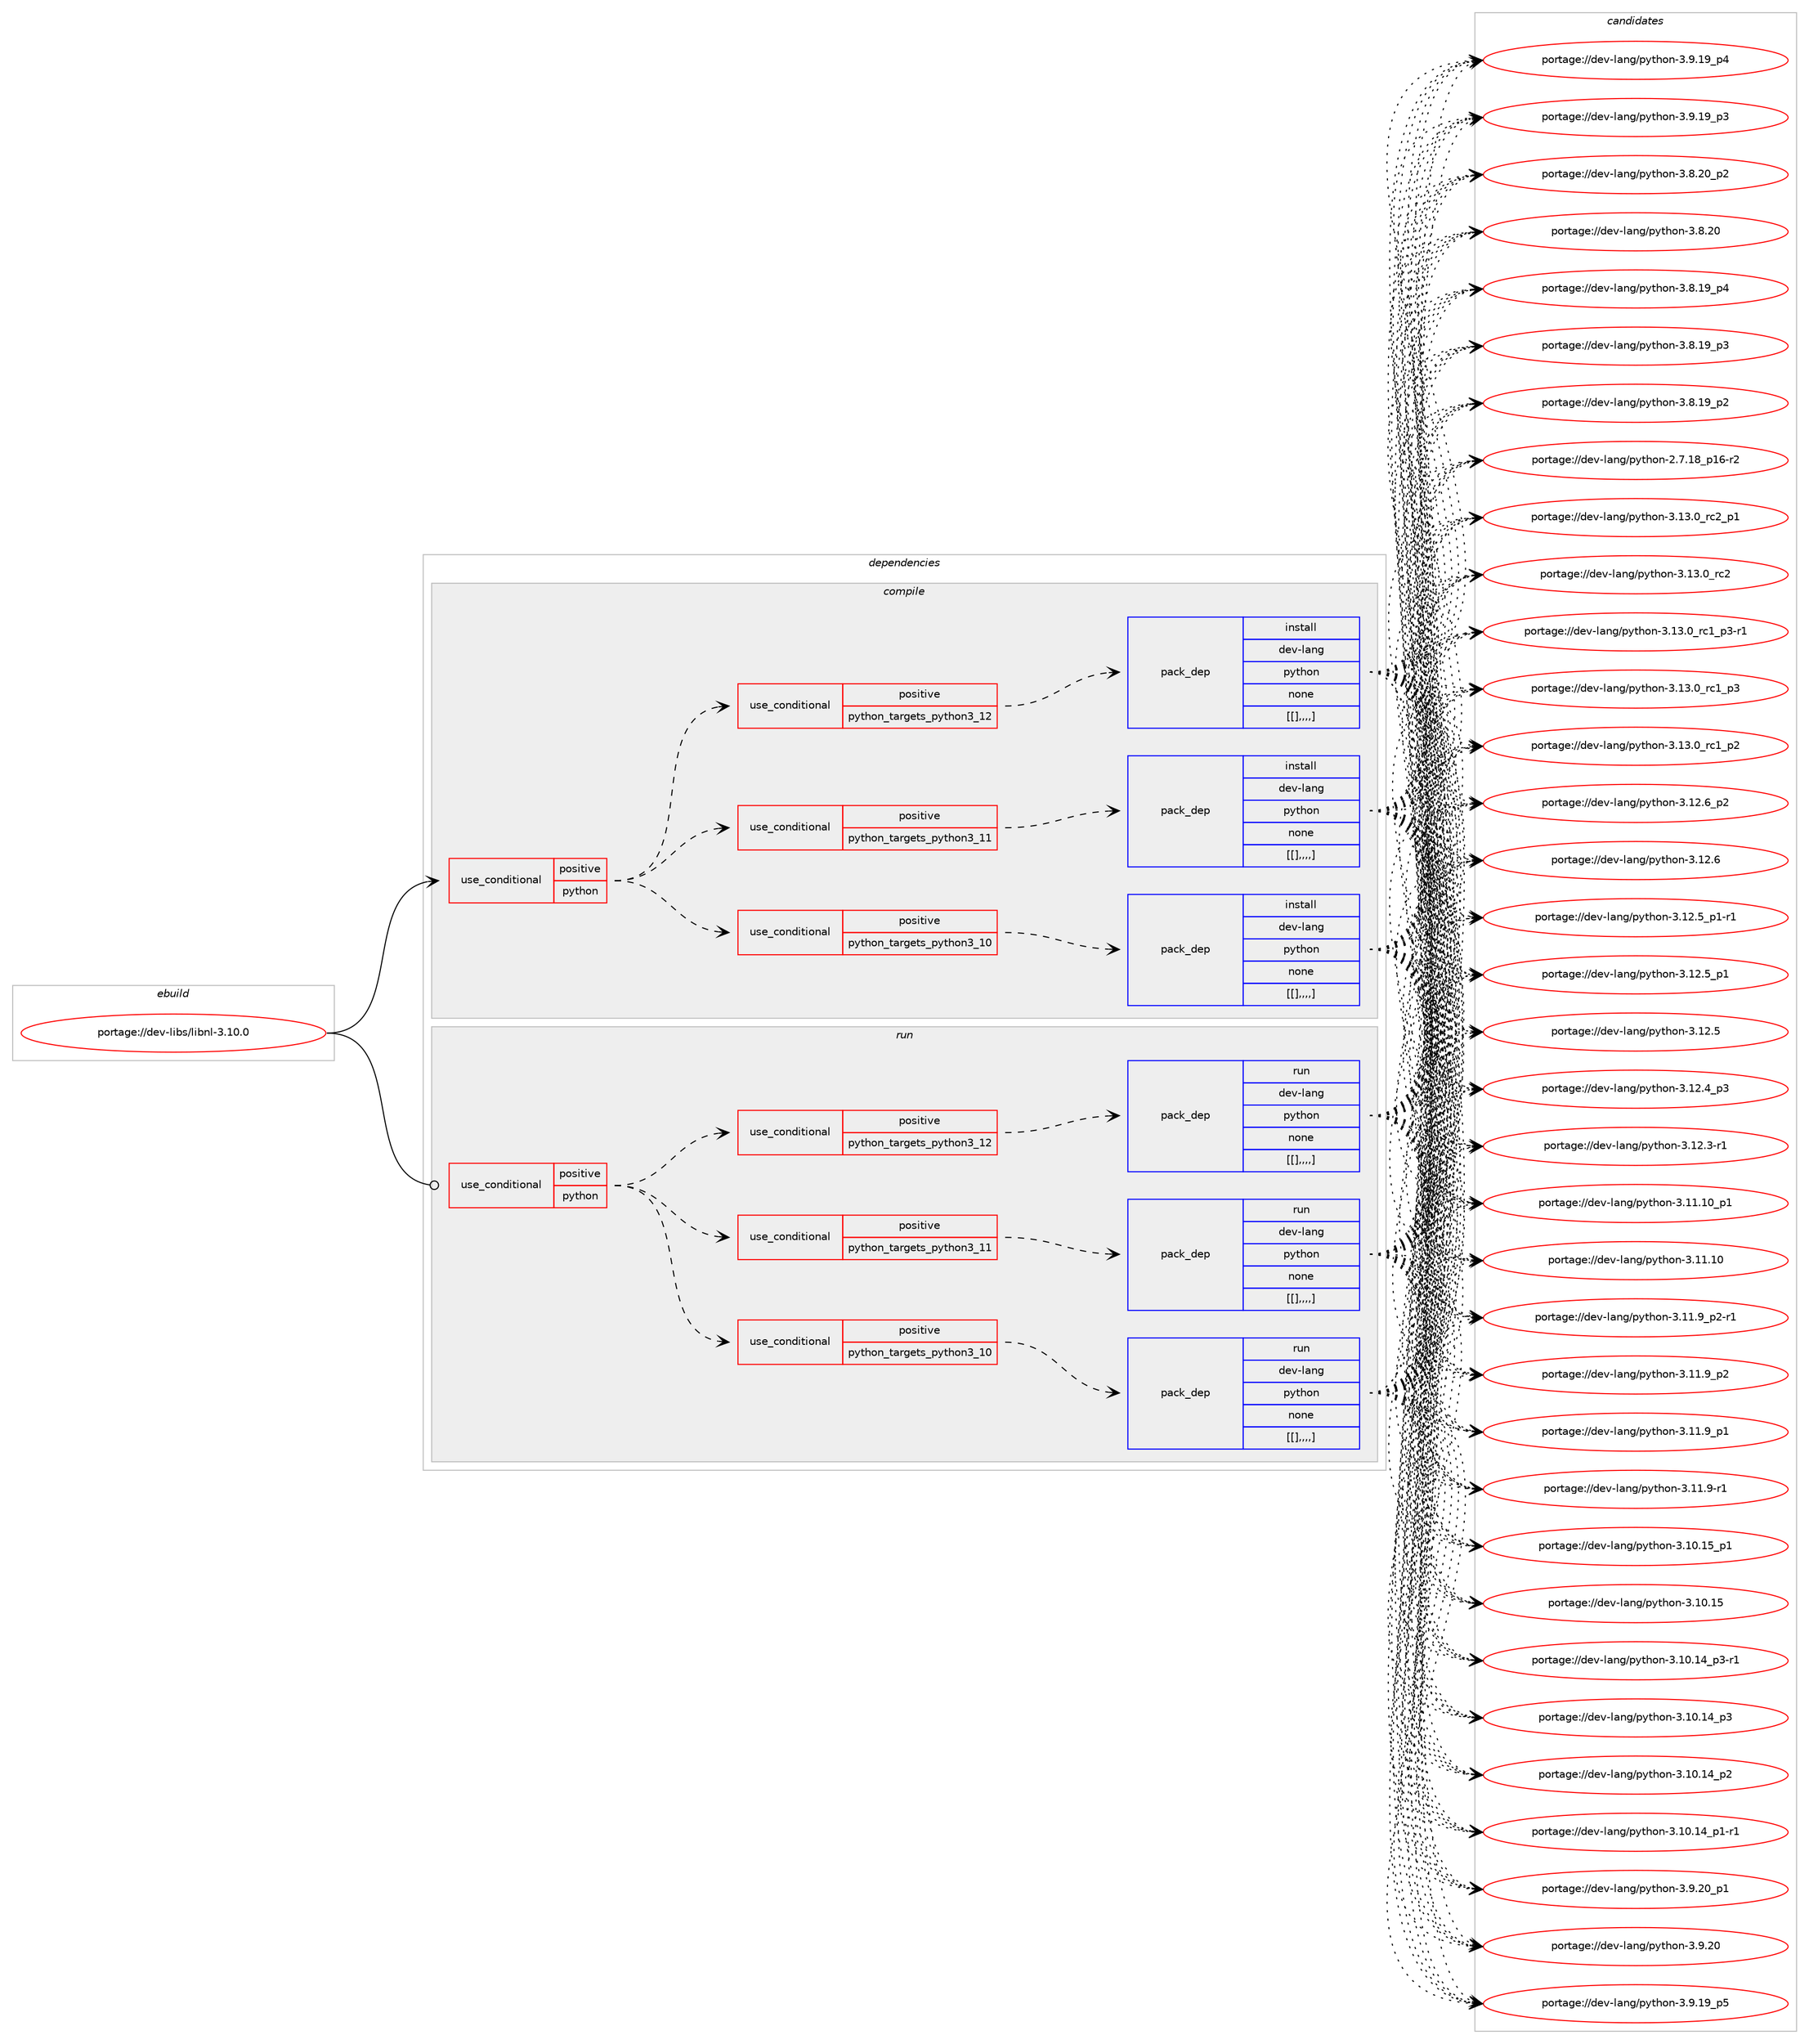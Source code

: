 digraph prolog {

# *************
# Graph options
# *************

newrank=true;
concentrate=true;
compound=true;
graph [rankdir=LR,fontname=Helvetica,fontsize=10,ranksep=1.5];#, ranksep=2.5, nodesep=0.2];
edge  [arrowhead=vee];
node  [fontname=Helvetica,fontsize=10];

# **********
# The ebuild
# **********

subgraph cluster_leftcol {
color=gray;
label=<<i>ebuild</i>>;
id [label="portage://dev-libs/libnl-3.10.0", color=red, width=4, href="../dev-libs/libnl-3.10.0.svg"];
}

# ****************
# The dependencies
# ****************

subgraph cluster_midcol {
color=gray;
label=<<i>dependencies</i>>;
subgraph cluster_compile {
fillcolor="#eeeeee";
style=filled;
label=<<i>compile</i>>;
subgraph cond27815 {
dependency111854 [label=<<TABLE BORDER="0" CELLBORDER="1" CELLSPACING="0" CELLPADDING="4"><TR><TD ROWSPAN="3" CELLPADDING="10">use_conditional</TD></TR><TR><TD>positive</TD></TR><TR><TD>python</TD></TR></TABLE>>, shape=none, color=red];
subgraph cond27816 {
dependency111855 [label=<<TABLE BORDER="0" CELLBORDER="1" CELLSPACING="0" CELLPADDING="4"><TR><TD ROWSPAN="3" CELLPADDING="10">use_conditional</TD></TR><TR><TD>positive</TD></TR><TR><TD>python_targets_python3_10</TD></TR></TABLE>>, shape=none, color=red];
subgraph pack82879 {
dependency111856 [label=<<TABLE BORDER="0" CELLBORDER="1" CELLSPACING="0" CELLPADDING="4" WIDTH="220"><TR><TD ROWSPAN="6" CELLPADDING="30">pack_dep</TD></TR><TR><TD WIDTH="110">install</TD></TR><TR><TD>dev-lang</TD></TR><TR><TD>python</TD></TR><TR><TD>none</TD></TR><TR><TD>[[],,,,]</TD></TR></TABLE>>, shape=none, color=blue];
}
dependency111855:e -> dependency111856:w [weight=20,style="dashed",arrowhead="vee"];
}
dependency111854:e -> dependency111855:w [weight=20,style="dashed",arrowhead="vee"];
subgraph cond27817 {
dependency111857 [label=<<TABLE BORDER="0" CELLBORDER="1" CELLSPACING="0" CELLPADDING="4"><TR><TD ROWSPAN="3" CELLPADDING="10">use_conditional</TD></TR><TR><TD>positive</TD></TR><TR><TD>python_targets_python3_11</TD></TR></TABLE>>, shape=none, color=red];
subgraph pack82880 {
dependency111858 [label=<<TABLE BORDER="0" CELLBORDER="1" CELLSPACING="0" CELLPADDING="4" WIDTH="220"><TR><TD ROWSPAN="6" CELLPADDING="30">pack_dep</TD></TR><TR><TD WIDTH="110">install</TD></TR><TR><TD>dev-lang</TD></TR><TR><TD>python</TD></TR><TR><TD>none</TD></TR><TR><TD>[[],,,,]</TD></TR></TABLE>>, shape=none, color=blue];
}
dependency111857:e -> dependency111858:w [weight=20,style="dashed",arrowhead="vee"];
}
dependency111854:e -> dependency111857:w [weight=20,style="dashed",arrowhead="vee"];
subgraph cond27818 {
dependency111859 [label=<<TABLE BORDER="0" CELLBORDER="1" CELLSPACING="0" CELLPADDING="4"><TR><TD ROWSPAN="3" CELLPADDING="10">use_conditional</TD></TR><TR><TD>positive</TD></TR><TR><TD>python_targets_python3_12</TD></TR></TABLE>>, shape=none, color=red];
subgraph pack82881 {
dependency111860 [label=<<TABLE BORDER="0" CELLBORDER="1" CELLSPACING="0" CELLPADDING="4" WIDTH="220"><TR><TD ROWSPAN="6" CELLPADDING="30">pack_dep</TD></TR><TR><TD WIDTH="110">install</TD></TR><TR><TD>dev-lang</TD></TR><TR><TD>python</TD></TR><TR><TD>none</TD></TR><TR><TD>[[],,,,]</TD></TR></TABLE>>, shape=none, color=blue];
}
dependency111859:e -> dependency111860:w [weight=20,style="dashed",arrowhead="vee"];
}
dependency111854:e -> dependency111859:w [weight=20,style="dashed",arrowhead="vee"];
}
id:e -> dependency111854:w [weight=20,style="solid",arrowhead="vee"];
}
subgraph cluster_compileandrun {
fillcolor="#eeeeee";
style=filled;
label=<<i>compile and run</i>>;
}
subgraph cluster_run {
fillcolor="#eeeeee";
style=filled;
label=<<i>run</i>>;
subgraph cond27819 {
dependency111861 [label=<<TABLE BORDER="0" CELLBORDER="1" CELLSPACING="0" CELLPADDING="4"><TR><TD ROWSPAN="3" CELLPADDING="10">use_conditional</TD></TR><TR><TD>positive</TD></TR><TR><TD>python</TD></TR></TABLE>>, shape=none, color=red];
subgraph cond27820 {
dependency111862 [label=<<TABLE BORDER="0" CELLBORDER="1" CELLSPACING="0" CELLPADDING="4"><TR><TD ROWSPAN="3" CELLPADDING="10">use_conditional</TD></TR><TR><TD>positive</TD></TR><TR><TD>python_targets_python3_10</TD></TR></TABLE>>, shape=none, color=red];
subgraph pack82882 {
dependency111863 [label=<<TABLE BORDER="0" CELLBORDER="1" CELLSPACING="0" CELLPADDING="4" WIDTH="220"><TR><TD ROWSPAN="6" CELLPADDING="30">pack_dep</TD></TR><TR><TD WIDTH="110">run</TD></TR><TR><TD>dev-lang</TD></TR><TR><TD>python</TD></TR><TR><TD>none</TD></TR><TR><TD>[[],,,,]</TD></TR></TABLE>>, shape=none, color=blue];
}
dependency111862:e -> dependency111863:w [weight=20,style="dashed",arrowhead="vee"];
}
dependency111861:e -> dependency111862:w [weight=20,style="dashed",arrowhead="vee"];
subgraph cond27821 {
dependency111864 [label=<<TABLE BORDER="0" CELLBORDER="1" CELLSPACING="0" CELLPADDING="4"><TR><TD ROWSPAN="3" CELLPADDING="10">use_conditional</TD></TR><TR><TD>positive</TD></TR><TR><TD>python_targets_python3_11</TD></TR></TABLE>>, shape=none, color=red];
subgraph pack82883 {
dependency111865 [label=<<TABLE BORDER="0" CELLBORDER="1" CELLSPACING="0" CELLPADDING="4" WIDTH="220"><TR><TD ROWSPAN="6" CELLPADDING="30">pack_dep</TD></TR><TR><TD WIDTH="110">run</TD></TR><TR><TD>dev-lang</TD></TR><TR><TD>python</TD></TR><TR><TD>none</TD></TR><TR><TD>[[],,,,]</TD></TR></TABLE>>, shape=none, color=blue];
}
dependency111864:e -> dependency111865:w [weight=20,style="dashed",arrowhead="vee"];
}
dependency111861:e -> dependency111864:w [weight=20,style="dashed",arrowhead="vee"];
subgraph cond27822 {
dependency111866 [label=<<TABLE BORDER="0" CELLBORDER="1" CELLSPACING="0" CELLPADDING="4"><TR><TD ROWSPAN="3" CELLPADDING="10">use_conditional</TD></TR><TR><TD>positive</TD></TR><TR><TD>python_targets_python3_12</TD></TR></TABLE>>, shape=none, color=red];
subgraph pack82884 {
dependency111867 [label=<<TABLE BORDER="0" CELLBORDER="1" CELLSPACING="0" CELLPADDING="4" WIDTH="220"><TR><TD ROWSPAN="6" CELLPADDING="30">pack_dep</TD></TR><TR><TD WIDTH="110">run</TD></TR><TR><TD>dev-lang</TD></TR><TR><TD>python</TD></TR><TR><TD>none</TD></TR><TR><TD>[[],,,,]</TD></TR></TABLE>>, shape=none, color=blue];
}
dependency111866:e -> dependency111867:w [weight=20,style="dashed",arrowhead="vee"];
}
dependency111861:e -> dependency111866:w [weight=20,style="dashed",arrowhead="vee"];
}
id:e -> dependency111861:w [weight=20,style="solid",arrowhead="odot"];
}
}

# **************
# The candidates
# **************

subgraph cluster_choices {
rank=same;
color=gray;
label=<<i>candidates</i>>;

subgraph choice82879 {
color=black;
nodesep=1;
choice100101118451089711010347112121116104111110455146495146489511499509511249 [label="portage://dev-lang/python-3.13.0_rc2_p1", color=red, width=4,href="../dev-lang/python-3.13.0_rc2_p1.svg"];
choice10010111845108971101034711212111610411111045514649514648951149950 [label="portage://dev-lang/python-3.13.0_rc2", color=red, width=4,href="../dev-lang/python-3.13.0_rc2.svg"];
choice1001011184510897110103471121211161041111104551464951464895114994995112514511449 [label="portage://dev-lang/python-3.13.0_rc1_p3-r1", color=red, width=4,href="../dev-lang/python-3.13.0_rc1_p3-r1.svg"];
choice100101118451089711010347112121116104111110455146495146489511499499511251 [label="portage://dev-lang/python-3.13.0_rc1_p3", color=red, width=4,href="../dev-lang/python-3.13.0_rc1_p3.svg"];
choice100101118451089711010347112121116104111110455146495146489511499499511250 [label="portage://dev-lang/python-3.13.0_rc1_p2", color=red, width=4,href="../dev-lang/python-3.13.0_rc1_p2.svg"];
choice100101118451089711010347112121116104111110455146495046549511250 [label="portage://dev-lang/python-3.12.6_p2", color=red, width=4,href="../dev-lang/python-3.12.6_p2.svg"];
choice10010111845108971101034711212111610411111045514649504654 [label="portage://dev-lang/python-3.12.6", color=red, width=4,href="../dev-lang/python-3.12.6.svg"];
choice1001011184510897110103471121211161041111104551464950465395112494511449 [label="portage://dev-lang/python-3.12.5_p1-r1", color=red, width=4,href="../dev-lang/python-3.12.5_p1-r1.svg"];
choice100101118451089711010347112121116104111110455146495046539511249 [label="portage://dev-lang/python-3.12.5_p1", color=red, width=4,href="../dev-lang/python-3.12.5_p1.svg"];
choice10010111845108971101034711212111610411111045514649504653 [label="portage://dev-lang/python-3.12.5", color=red, width=4,href="../dev-lang/python-3.12.5.svg"];
choice100101118451089711010347112121116104111110455146495046529511251 [label="portage://dev-lang/python-3.12.4_p3", color=red, width=4,href="../dev-lang/python-3.12.4_p3.svg"];
choice100101118451089711010347112121116104111110455146495046514511449 [label="portage://dev-lang/python-3.12.3-r1", color=red, width=4,href="../dev-lang/python-3.12.3-r1.svg"];
choice10010111845108971101034711212111610411111045514649494649489511249 [label="portage://dev-lang/python-3.11.10_p1", color=red, width=4,href="../dev-lang/python-3.11.10_p1.svg"];
choice1001011184510897110103471121211161041111104551464949464948 [label="portage://dev-lang/python-3.11.10", color=red, width=4,href="../dev-lang/python-3.11.10.svg"];
choice1001011184510897110103471121211161041111104551464949465795112504511449 [label="portage://dev-lang/python-3.11.9_p2-r1", color=red, width=4,href="../dev-lang/python-3.11.9_p2-r1.svg"];
choice100101118451089711010347112121116104111110455146494946579511250 [label="portage://dev-lang/python-3.11.9_p2", color=red, width=4,href="../dev-lang/python-3.11.9_p2.svg"];
choice100101118451089711010347112121116104111110455146494946579511249 [label="portage://dev-lang/python-3.11.9_p1", color=red, width=4,href="../dev-lang/python-3.11.9_p1.svg"];
choice100101118451089711010347112121116104111110455146494946574511449 [label="portage://dev-lang/python-3.11.9-r1", color=red, width=4,href="../dev-lang/python-3.11.9-r1.svg"];
choice10010111845108971101034711212111610411111045514649484649539511249 [label="portage://dev-lang/python-3.10.15_p1", color=red, width=4,href="../dev-lang/python-3.10.15_p1.svg"];
choice1001011184510897110103471121211161041111104551464948464953 [label="portage://dev-lang/python-3.10.15", color=red, width=4,href="../dev-lang/python-3.10.15.svg"];
choice100101118451089711010347112121116104111110455146494846495295112514511449 [label="portage://dev-lang/python-3.10.14_p3-r1", color=red, width=4,href="../dev-lang/python-3.10.14_p3-r1.svg"];
choice10010111845108971101034711212111610411111045514649484649529511251 [label="portage://dev-lang/python-3.10.14_p3", color=red, width=4,href="../dev-lang/python-3.10.14_p3.svg"];
choice10010111845108971101034711212111610411111045514649484649529511250 [label="portage://dev-lang/python-3.10.14_p2", color=red, width=4,href="../dev-lang/python-3.10.14_p2.svg"];
choice100101118451089711010347112121116104111110455146494846495295112494511449 [label="portage://dev-lang/python-3.10.14_p1-r1", color=red, width=4,href="../dev-lang/python-3.10.14_p1-r1.svg"];
choice100101118451089711010347112121116104111110455146574650489511249 [label="portage://dev-lang/python-3.9.20_p1", color=red, width=4,href="../dev-lang/python-3.9.20_p1.svg"];
choice10010111845108971101034711212111610411111045514657465048 [label="portage://dev-lang/python-3.9.20", color=red, width=4,href="../dev-lang/python-3.9.20.svg"];
choice100101118451089711010347112121116104111110455146574649579511253 [label="portage://dev-lang/python-3.9.19_p5", color=red, width=4,href="../dev-lang/python-3.9.19_p5.svg"];
choice100101118451089711010347112121116104111110455146574649579511252 [label="portage://dev-lang/python-3.9.19_p4", color=red, width=4,href="../dev-lang/python-3.9.19_p4.svg"];
choice100101118451089711010347112121116104111110455146574649579511251 [label="portage://dev-lang/python-3.9.19_p3", color=red, width=4,href="../dev-lang/python-3.9.19_p3.svg"];
choice100101118451089711010347112121116104111110455146564650489511250 [label="portage://dev-lang/python-3.8.20_p2", color=red, width=4,href="../dev-lang/python-3.8.20_p2.svg"];
choice10010111845108971101034711212111610411111045514656465048 [label="portage://dev-lang/python-3.8.20", color=red, width=4,href="../dev-lang/python-3.8.20.svg"];
choice100101118451089711010347112121116104111110455146564649579511252 [label="portage://dev-lang/python-3.8.19_p4", color=red, width=4,href="../dev-lang/python-3.8.19_p4.svg"];
choice100101118451089711010347112121116104111110455146564649579511251 [label="portage://dev-lang/python-3.8.19_p3", color=red, width=4,href="../dev-lang/python-3.8.19_p3.svg"];
choice100101118451089711010347112121116104111110455146564649579511250 [label="portage://dev-lang/python-3.8.19_p2", color=red, width=4,href="../dev-lang/python-3.8.19_p2.svg"];
choice100101118451089711010347112121116104111110455046554649569511249544511450 [label="portage://dev-lang/python-2.7.18_p16-r2", color=red, width=4,href="../dev-lang/python-2.7.18_p16-r2.svg"];
dependency111856:e -> choice100101118451089711010347112121116104111110455146495146489511499509511249:w [style=dotted,weight="100"];
dependency111856:e -> choice10010111845108971101034711212111610411111045514649514648951149950:w [style=dotted,weight="100"];
dependency111856:e -> choice1001011184510897110103471121211161041111104551464951464895114994995112514511449:w [style=dotted,weight="100"];
dependency111856:e -> choice100101118451089711010347112121116104111110455146495146489511499499511251:w [style=dotted,weight="100"];
dependency111856:e -> choice100101118451089711010347112121116104111110455146495146489511499499511250:w [style=dotted,weight="100"];
dependency111856:e -> choice100101118451089711010347112121116104111110455146495046549511250:w [style=dotted,weight="100"];
dependency111856:e -> choice10010111845108971101034711212111610411111045514649504654:w [style=dotted,weight="100"];
dependency111856:e -> choice1001011184510897110103471121211161041111104551464950465395112494511449:w [style=dotted,weight="100"];
dependency111856:e -> choice100101118451089711010347112121116104111110455146495046539511249:w [style=dotted,weight="100"];
dependency111856:e -> choice10010111845108971101034711212111610411111045514649504653:w [style=dotted,weight="100"];
dependency111856:e -> choice100101118451089711010347112121116104111110455146495046529511251:w [style=dotted,weight="100"];
dependency111856:e -> choice100101118451089711010347112121116104111110455146495046514511449:w [style=dotted,weight="100"];
dependency111856:e -> choice10010111845108971101034711212111610411111045514649494649489511249:w [style=dotted,weight="100"];
dependency111856:e -> choice1001011184510897110103471121211161041111104551464949464948:w [style=dotted,weight="100"];
dependency111856:e -> choice1001011184510897110103471121211161041111104551464949465795112504511449:w [style=dotted,weight="100"];
dependency111856:e -> choice100101118451089711010347112121116104111110455146494946579511250:w [style=dotted,weight="100"];
dependency111856:e -> choice100101118451089711010347112121116104111110455146494946579511249:w [style=dotted,weight="100"];
dependency111856:e -> choice100101118451089711010347112121116104111110455146494946574511449:w [style=dotted,weight="100"];
dependency111856:e -> choice10010111845108971101034711212111610411111045514649484649539511249:w [style=dotted,weight="100"];
dependency111856:e -> choice1001011184510897110103471121211161041111104551464948464953:w [style=dotted,weight="100"];
dependency111856:e -> choice100101118451089711010347112121116104111110455146494846495295112514511449:w [style=dotted,weight="100"];
dependency111856:e -> choice10010111845108971101034711212111610411111045514649484649529511251:w [style=dotted,weight="100"];
dependency111856:e -> choice10010111845108971101034711212111610411111045514649484649529511250:w [style=dotted,weight="100"];
dependency111856:e -> choice100101118451089711010347112121116104111110455146494846495295112494511449:w [style=dotted,weight="100"];
dependency111856:e -> choice100101118451089711010347112121116104111110455146574650489511249:w [style=dotted,weight="100"];
dependency111856:e -> choice10010111845108971101034711212111610411111045514657465048:w [style=dotted,weight="100"];
dependency111856:e -> choice100101118451089711010347112121116104111110455146574649579511253:w [style=dotted,weight="100"];
dependency111856:e -> choice100101118451089711010347112121116104111110455146574649579511252:w [style=dotted,weight="100"];
dependency111856:e -> choice100101118451089711010347112121116104111110455146574649579511251:w [style=dotted,weight="100"];
dependency111856:e -> choice100101118451089711010347112121116104111110455146564650489511250:w [style=dotted,weight="100"];
dependency111856:e -> choice10010111845108971101034711212111610411111045514656465048:w [style=dotted,weight="100"];
dependency111856:e -> choice100101118451089711010347112121116104111110455146564649579511252:w [style=dotted,weight="100"];
dependency111856:e -> choice100101118451089711010347112121116104111110455146564649579511251:w [style=dotted,weight="100"];
dependency111856:e -> choice100101118451089711010347112121116104111110455146564649579511250:w [style=dotted,weight="100"];
dependency111856:e -> choice100101118451089711010347112121116104111110455046554649569511249544511450:w [style=dotted,weight="100"];
}
subgraph choice82880 {
color=black;
nodesep=1;
choice100101118451089711010347112121116104111110455146495146489511499509511249 [label="portage://dev-lang/python-3.13.0_rc2_p1", color=red, width=4,href="../dev-lang/python-3.13.0_rc2_p1.svg"];
choice10010111845108971101034711212111610411111045514649514648951149950 [label="portage://dev-lang/python-3.13.0_rc2", color=red, width=4,href="../dev-lang/python-3.13.0_rc2.svg"];
choice1001011184510897110103471121211161041111104551464951464895114994995112514511449 [label="portage://dev-lang/python-3.13.0_rc1_p3-r1", color=red, width=4,href="../dev-lang/python-3.13.0_rc1_p3-r1.svg"];
choice100101118451089711010347112121116104111110455146495146489511499499511251 [label="portage://dev-lang/python-3.13.0_rc1_p3", color=red, width=4,href="../dev-lang/python-3.13.0_rc1_p3.svg"];
choice100101118451089711010347112121116104111110455146495146489511499499511250 [label="portage://dev-lang/python-3.13.0_rc1_p2", color=red, width=4,href="../dev-lang/python-3.13.0_rc1_p2.svg"];
choice100101118451089711010347112121116104111110455146495046549511250 [label="portage://dev-lang/python-3.12.6_p2", color=red, width=4,href="../dev-lang/python-3.12.6_p2.svg"];
choice10010111845108971101034711212111610411111045514649504654 [label="portage://dev-lang/python-3.12.6", color=red, width=4,href="../dev-lang/python-3.12.6.svg"];
choice1001011184510897110103471121211161041111104551464950465395112494511449 [label="portage://dev-lang/python-3.12.5_p1-r1", color=red, width=4,href="../dev-lang/python-3.12.5_p1-r1.svg"];
choice100101118451089711010347112121116104111110455146495046539511249 [label="portage://dev-lang/python-3.12.5_p1", color=red, width=4,href="../dev-lang/python-3.12.5_p1.svg"];
choice10010111845108971101034711212111610411111045514649504653 [label="portage://dev-lang/python-3.12.5", color=red, width=4,href="../dev-lang/python-3.12.5.svg"];
choice100101118451089711010347112121116104111110455146495046529511251 [label="portage://dev-lang/python-3.12.4_p3", color=red, width=4,href="../dev-lang/python-3.12.4_p3.svg"];
choice100101118451089711010347112121116104111110455146495046514511449 [label="portage://dev-lang/python-3.12.3-r1", color=red, width=4,href="../dev-lang/python-3.12.3-r1.svg"];
choice10010111845108971101034711212111610411111045514649494649489511249 [label="portage://dev-lang/python-3.11.10_p1", color=red, width=4,href="../dev-lang/python-3.11.10_p1.svg"];
choice1001011184510897110103471121211161041111104551464949464948 [label="portage://dev-lang/python-3.11.10", color=red, width=4,href="../dev-lang/python-3.11.10.svg"];
choice1001011184510897110103471121211161041111104551464949465795112504511449 [label="portage://dev-lang/python-3.11.9_p2-r1", color=red, width=4,href="../dev-lang/python-3.11.9_p2-r1.svg"];
choice100101118451089711010347112121116104111110455146494946579511250 [label="portage://dev-lang/python-3.11.9_p2", color=red, width=4,href="../dev-lang/python-3.11.9_p2.svg"];
choice100101118451089711010347112121116104111110455146494946579511249 [label="portage://dev-lang/python-3.11.9_p1", color=red, width=4,href="../dev-lang/python-3.11.9_p1.svg"];
choice100101118451089711010347112121116104111110455146494946574511449 [label="portage://dev-lang/python-3.11.9-r1", color=red, width=4,href="../dev-lang/python-3.11.9-r1.svg"];
choice10010111845108971101034711212111610411111045514649484649539511249 [label="portage://dev-lang/python-3.10.15_p1", color=red, width=4,href="../dev-lang/python-3.10.15_p1.svg"];
choice1001011184510897110103471121211161041111104551464948464953 [label="portage://dev-lang/python-3.10.15", color=red, width=4,href="../dev-lang/python-3.10.15.svg"];
choice100101118451089711010347112121116104111110455146494846495295112514511449 [label="portage://dev-lang/python-3.10.14_p3-r1", color=red, width=4,href="../dev-lang/python-3.10.14_p3-r1.svg"];
choice10010111845108971101034711212111610411111045514649484649529511251 [label="portage://dev-lang/python-3.10.14_p3", color=red, width=4,href="../dev-lang/python-3.10.14_p3.svg"];
choice10010111845108971101034711212111610411111045514649484649529511250 [label="portage://dev-lang/python-3.10.14_p2", color=red, width=4,href="../dev-lang/python-3.10.14_p2.svg"];
choice100101118451089711010347112121116104111110455146494846495295112494511449 [label="portage://dev-lang/python-3.10.14_p1-r1", color=red, width=4,href="../dev-lang/python-3.10.14_p1-r1.svg"];
choice100101118451089711010347112121116104111110455146574650489511249 [label="portage://dev-lang/python-3.9.20_p1", color=red, width=4,href="../dev-lang/python-3.9.20_p1.svg"];
choice10010111845108971101034711212111610411111045514657465048 [label="portage://dev-lang/python-3.9.20", color=red, width=4,href="../dev-lang/python-3.9.20.svg"];
choice100101118451089711010347112121116104111110455146574649579511253 [label="portage://dev-lang/python-3.9.19_p5", color=red, width=4,href="../dev-lang/python-3.9.19_p5.svg"];
choice100101118451089711010347112121116104111110455146574649579511252 [label="portage://dev-lang/python-3.9.19_p4", color=red, width=4,href="../dev-lang/python-3.9.19_p4.svg"];
choice100101118451089711010347112121116104111110455146574649579511251 [label="portage://dev-lang/python-3.9.19_p3", color=red, width=4,href="../dev-lang/python-3.9.19_p3.svg"];
choice100101118451089711010347112121116104111110455146564650489511250 [label="portage://dev-lang/python-3.8.20_p2", color=red, width=4,href="../dev-lang/python-3.8.20_p2.svg"];
choice10010111845108971101034711212111610411111045514656465048 [label="portage://dev-lang/python-3.8.20", color=red, width=4,href="../dev-lang/python-3.8.20.svg"];
choice100101118451089711010347112121116104111110455146564649579511252 [label="portage://dev-lang/python-3.8.19_p4", color=red, width=4,href="../dev-lang/python-3.8.19_p4.svg"];
choice100101118451089711010347112121116104111110455146564649579511251 [label="portage://dev-lang/python-3.8.19_p3", color=red, width=4,href="../dev-lang/python-3.8.19_p3.svg"];
choice100101118451089711010347112121116104111110455146564649579511250 [label="portage://dev-lang/python-3.8.19_p2", color=red, width=4,href="../dev-lang/python-3.8.19_p2.svg"];
choice100101118451089711010347112121116104111110455046554649569511249544511450 [label="portage://dev-lang/python-2.7.18_p16-r2", color=red, width=4,href="../dev-lang/python-2.7.18_p16-r2.svg"];
dependency111858:e -> choice100101118451089711010347112121116104111110455146495146489511499509511249:w [style=dotted,weight="100"];
dependency111858:e -> choice10010111845108971101034711212111610411111045514649514648951149950:w [style=dotted,weight="100"];
dependency111858:e -> choice1001011184510897110103471121211161041111104551464951464895114994995112514511449:w [style=dotted,weight="100"];
dependency111858:e -> choice100101118451089711010347112121116104111110455146495146489511499499511251:w [style=dotted,weight="100"];
dependency111858:e -> choice100101118451089711010347112121116104111110455146495146489511499499511250:w [style=dotted,weight="100"];
dependency111858:e -> choice100101118451089711010347112121116104111110455146495046549511250:w [style=dotted,weight="100"];
dependency111858:e -> choice10010111845108971101034711212111610411111045514649504654:w [style=dotted,weight="100"];
dependency111858:e -> choice1001011184510897110103471121211161041111104551464950465395112494511449:w [style=dotted,weight="100"];
dependency111858:e -> choice100101118451089711010347112121116104111110455146495046539511249:w [style=dotted,weight="100"];
dependency111858:e -> choice10010111845108971101034711212111610411111045514649504653:w [style=dotted,weight="100"];
dependency111858:e -> choice100101118451089711010347112121116104111110455146495046529511251:w [style=dotted,weight="100"];
dependency111858:e -> choice100101118451089711010347112121116104111110455146495046514511449:w [style=dotted,weight="100"];
dependency111858:e -> choice10010111845108971101034711212111610411111045514649494649489511249:w [style=dotted,weight="100"];
dependency111858:e -> choice1001011184510897110103471121211161041111104551464949464948:w [style=dotted,weight="100"];
dependency111858:e -> choice1001011184510897110103471121211161041111104551464949465795112504511449:w [style=dotted,weight="100"];
dependency111858:e -> choice100101118451089711010347112121116104111110455146494946579511250:w [style=dotted,weight="100"];
dependency111858:e -> choice100101118451089711010347112121116104111110455146494946579511249:w [style=dotted,weight="100"];
dependency111858:e -> choice100101118451089711010347112121116104111110455146494946574511449:w [style=dotted,weight="100"];
dependency111858:e -> choice10010111845108971101034711212111610411111045514649484649539511249:w [style=dotted,weight="100"];
dependency111858:e -> choice1001011184510897110103471121211161041111104551464948464953:w [style=dotted,weight="100"];
dependency111858:e -> choice100101118451089711010347112121116104111110455146494846495295112514511449:w [style=dotted,weight="100"];
dependency111858:e -> choice10010111845108971101034711212111610411111045514649484649529511251:w [style=dotted,weight="100"];
dependency111858:e -> choice10010111845108971101034711212111610411111045514649484649529511250:w [style=dotted,weight="100"];
dependency111858:e -> choice100101118451089711010347112121116104111110455146494846495295112494511449:w [style=dotted,weight="100"];
dependency111858:e -> choice100101118451089711010347112121116104111110455146574650489511249:w [style=dotted,weight="100"];
dependency111858:e -> choice10010111845108971101034711212111610411111045514657465048:w [style=dotted,weight="100"];
dependency111858:e -> choice100101118451089711010347112121116104111110455146574649579511253:w [style=dotted,weight="100"];
dependency111858:e -> choice100101118451089711010347112121116104111110455146574649579511252:w [style=dotted,weight="100"];
dependency111858:e -> choice100101118451089711010347112121116104111110455146574649579511251:w [style=dotted,weight="100"];
dependency111858:e -> choice100101118451089711010347112121116104111110455146564650489511250:w [style=dotted,weight="100"];
dependency111858:e -> choice10010111845108971101034711212111610411111045514656465048:w [style=dotted,weight="100"];
dependency111858:e -> choice100101118451089711010347112121116104111110455146564649579511252:w [style=dotted,weight="100"];
dependency111858:e -> choice100101118451089711010347112121116104111110455146564649579511251:w [style=dotted,weight="100"];
dependency111858:e -> choice100101118451089711010347112121116104111110455146564649579511250:w [style=dotted,weight="100"];
dependency111858:e -> choice100101118451089711010347112121116104111110455046554649569511249544511450:w [style=dotted,weight="100"];
}
subgraph choice82881 {
color=black;
nodesep=1;
choice100101118451089711010347112121116104111110455146495146489511499509511249 [label="portage://dev-lang/python-3.13.0_rc2_p1", color=red, width=4,href="../dev-lang/python-3.13.0_rc2_p1.svg"];
choice10010111845108971101034711212111610411111045514649514648951149950 [label="portage://dev-lang/python-3.13.0_rc2", color=red, width=4,href="../dev-lang/python-3.13.0_rc2.svg"];
choice1001011184510897110103471121211161041111104551464951464895114994995112514511449 [label="portage://dev-lang/python-3.13.0_rc1_p3-r1", color=red, width=4,href="../dev-lang/python-3.13.0_rc1_p3-r1.svg"];
choice100101118451089711010347112121116104111110455146495146489511499499511251 [label="portage://dev-lang/python-3.13.0_rc1_p3", color=red, width=4,href="../dev-lang/python-3.13.0_rc1_p3.svg"];
choice100101118451089711010347112121116104111110455146495146489511499499511250 [label="portage://dev-lang/python-3.13.0_rc1_p2", color=red, width=4,href="../dev-lang/python-3.13.0_rc1_p2.svg"];
choice100101118451089711010347112121116104111110455146495046549511250 [label="portage://dev-lang/python-3.12.6_p2", color=red, width=4,href="../dev-lang/python-3.12.6_p2.svg"];
choice10010111845108971101034711212111610411111045514649504654 [label="portage://dev-lang/python-3.12.6", color=red, width=4,href="../dev-lang/python-3.12.6.svg"];
choice1001011184510897110103471121211161041111104551464950465395112494511449 [label="portage://dev-lang/python-3.12.5_p1-r1", color=red, width=4,href="../dev-lang/python-3.12.5_p1-r1.svg"];
choice100101118451089711010347112121116104111110455146495046539511249 [label="portage://dev-lang/python-3.12.5_p1", color=red, width=4,href="../dev-lang/python-3.12.5_p1.svg"];
choice10010111845108971101034711212111610411111045514649504653 [label="portage://dev-lang/python-3.12.5", color=red, width=4,href="../dev-lang/python-3.12.5.svg"];
choice100101118451089711010347112121116104111110455146495046529511251 [label="portage://dev-lang/python-3.12.4_p3", color=red, width=4,href="../dev-lang/python-3.12.4_p3.svg"];
choice100101118451089711010347112121116104111110455146495046514511449 [label="portage://dev-lang/python-3.12.3-r1", color=red, width=4,href="../dev-lang/python-3.12.3-r1.svg"];
choice10010111845108971101034711212111610411111045514649494649489511249 [label="portage://dev-lang/python-3.11.10_p1", color=red, width=4,href="../dev-lang/python-3.11.10_p1.svg"];
choice1001011184510897110103471121211161041111104551464949464948 [label="portage://dev-lang/python-3.11.10", color=red, width=4,href="../dev-lang/python-3.11.10.svg"];
choice1001011184510897110103471121211161041111104551464949465795112504511449 [label="portage://dev-lang/python-3.11.9_p2-r1", color=red, width=4,href="../dev-lang/python-3.11.9_p2-r1.svg"];
choice100101118451089711010347112121116104111110455146494946579511250 [label="portage://dev-lang/python-3.11.9_p2", color=red, width=4,href="../dev-lang/python-3.11.9_p2.svg"];
choice100101118451089711010347112121116104111110455146494946579511249 [label="portage://dev-lang/python-3.11.9_p1", color=red, width=4,href="../dev-lang/python-3.11.9_p1.svg"];
choice100101118451089711010347112121116104111110455146494946574511449 [label="portage://dev-lang/python-3.11.9-r1", color=red, width=4,href="../dev-lang/python-3.11.9-r1.svg"];
choice10010111845108971101034711212111610411111045514649484649539511249 [label="portage://dev-lang/python-3.10.15_p1", color=red, width=4,href="../dev-lang/python-3.10.15_p1.svg"];
choice1001011184510897110103471121211161041111104551464948464953 [label="portage://dev-lang/python-3.10.15", color=red, width=4,href="../dev-lang/python-3.10.15.svg"];
choice100101118451089711010347112121116104111110455146494846495295112514511449 [label="portage://dev-lang/python-3.10.14_p3-r1", color=red, width=4,href="../dev-lang/python-3.10.14_p3-r1.svg"];
choice10010111845108971101034711212111610411111045514649484649529511251 [label="portage://dev-lang/python-3.10.14_p3", color=red, width=4,href="../dev-lang/python-3.10.14_p3.svg"];
choice10010111845108971101034711212111610411111045514649484649529511250 [label="portage://dev-lang/python-3.10.14_p2", color=red, width=4,href="../dev-lang/python-3.10.14_p2.svg"];
choice100101118451089711010347112121116104111110455146494846495295112494511449 [label="portage://dev-lang/python-3.10.14_p1-r1", color=red, width=4,href="../dev-lang/python-3.10.14_p1-r1.svg"];
choice100101118451089711010347112121116104111110455146574650489511249 [label="portage://dev-lang/python-3.9.20_p1", color=red, width=4,href="../dev-lang/python-3.9.20_p1.svg"];
choice10010111845108971101034711212111610411111045514657465048 [label="portage://dev-lang/python-3.9.20", color=red, width=4,href="../dev-lang/python-3.9.20.svg"];
choice100101118451089711010347112121116104111110455146574649579511253 [label="portage://dev-lang/python-3.9.19_p5", color=red, width=4,href="../dev-lang/python-3.9.19_p5.svg"];
choice100101118451089711010347112121116104111110455146574649579511252 [label="portage://dev-lang/python-3.9.19_p4", color=red, width=4,href="../dev-lang/python-3.9.19_p4.svg"];
choice100101118451089711010347112121116104111110455146574649579511251 [label="portage://dev-lang/python-3.9.19_p3", color=red, width=4,href="../dev-lang/python-3.9.19_p3.svg"];
choice100101118451089711010347112121116104111110455146564650489511250 [label="portage://dev-lang/python-3.8.20_p2", color=red, width=4,href="../dev-lang/python-3.8.20_p2.svg"];
choice10010111845108971101034711212111610411111045514656465048 [label="portage://dev-lang/python-3.8.20", color=red, width=4,href="../dev-lang/python-3.8.20.svg"];
choice100101118451089711010347112121116104111110455146564649579511252 [label="portage://dev-lang/python-3.8.19_p4", color=red, width=4,href="../dev-lang/python-3.8.19_p4.svg"];
choice100101118451089711010347112121116104111110455146564649579511251 [label="portage://dev-lang/python-3.8.19_p3", color=red, width=4,href="../dev-lang/python-3.8.19_p3.svg"];
choice100101118451089711010347112121116104111110455146564649579511250 [label="portage://dev-lang/python-3.8.19_p2", color=red, width=4,href="../dev-lang/python-3.8.19_p2.svg"];
choice100101118451089711010347112121116104111110455046554649569511249544511450 [label="portage://dev-lang/python-2.7.18_p16-r2", color=red, width=4,href="../dev-lang/python-2.7.18_p16-r2.svg"];
dependency111860:e -> choice100101118451089711010347112121116104111110455146495146489511499509511249:w [style=dotted,weight="100"];
dependency111860:e -> choice10010111845108971101034711212111610411111045514649514648951149950:w [style=dotted,weight="100"];
dependency111860:e -> choice1001011184510897110103471121211161041111104551464951464895114994995112514511449:w [style=dotted,weight="100"];
dependency111860:e -> choice100101118451089711010347112121116104111110455146495146489511499499511251:w [style=dotted,weight="100"];
dependency111860:e -> choice100101118451089711010347112121116104111110455146495146489511499499511250:w [style=dotted,weight="100"];
dependency111860:e -> choice100101118451089711010347112121116104111110455146495046549511250:w [style=dotted,weight="100"];
dependency111860:e -> choice10010111845108971101034711212111610411111045514649504654:w [style=dotted,weight="100"];
dependency111860:e -> choice1001011184510897110103471121211161041111104551464950465395112494511449:w [style=dotted,weight="100"];
dependency111860:e -> choice100101118451089711010347112121116104111110455146495046539511249:w [style=dotted,weight="100"];
dependency111860:e -> choice10010111845108971101034711212111610411111045514649504653:w [style=dotted,weight="100"];
dependency111860:e -> choice100101118451089711010347112121116104111110455146495046529511251:w [style=dotted,weight="100"];
dependency111860:e -> choice100101118451089711010347112121116104111110455146495046514511449:w [style=dotted,weight="100"];
dependency111860:e -> choice10010111845108971101034711212111610411111045514649494649489511249:w [style=dotted,weight="100"];
dependency111860:e -> choice1001011184510897110103471121211161041111104551464949464948:w [style=dotted,weight="100"];
dependency111860:e -> choice1001011184510897110103471121211161041111104551464949465795112504511449:w [style=dotted,weight="100"];
dependency111860:e -> choice100101118451089711010347112121116104111110455146494946579511250:w [style=dotted,weight="100"];
dependency111860:e -> choice100101118451089711010347112121116104111110455146494946579511249:w [style=dotted,weight="100"];
dependency111860:e -> choice100101118451089711010347112121116104111110455146494946574511449:w [style=dotted,weight="100"];
dependency111860:e -> choice10010111845108971101034711212111610411111045514649484649539511249:w [style=dotted,weight="100"];
dependency111860:e -> choice1001011184510897110103471121211161041111104551464948464953:w [style=dotted,weight="100"];
dependency111860:e -> choice100101118451089711010347112121116104111110455146494846495295112514511449:w [style=dotted,weight="100"];
dependency111860:e -> choice10010111845108971101034711212111610411111045514649484649529511251:w [style=dotted,weight="100"];
dependency111860:e -> choice10010111845108971101034711212111610411111045514649484649529511250:w [style=dotted,weight="100"];
dependency111860:e -> choice100101118451089711010347112121116104111110455146494846495295112494511449:w [style=dotted,weight="100"];
dependency111860:e -> choice100101118451089711010347112121116104111110455146574650489511249:w [style=dotted,weight="100"];
dependency111860:e -> choice10010111845108971101034711212111610411111045514657465048:w [style=dotted,weight="100"];
dependency111860:e -> choice100101118451089711010347112121116104111110455146574649579511253:w [style=dotted,weight="100"];
dependency111860:e -> choice100101118451089711010347112121116104111110455146574649579511252:w [style=dotted,weight="100"];
dependency111860:e -> choice100101118451089711010347112121116104111110455146574649579511251:w [style=dotted,weight="100"];
dependency111860:e -> choice100101118451089711010347112121116104111110455146564650489511250:w [style=dotted,weight="100"];
dependency111860:e -> choice10010111845108971101034711212111610411111045514656465048:w [style=dotted,weight="100"];
dependency111860:e -> choice100101118451089711010347112121116104111110455146564649579511252:w [style=dotted,weight="100"];
dependency111860:e -> choice100101118451089711010347112121116104111110455146564649579511251:w [style=dotted,weight="100"];
dependency111860:e -> choice100101118451089711010347112121116104111110455146564649579511250:w [style=dotted,weight="100"];
dependency111860:e -> choice100101118451089711010347112121116104111110455046554649569511249544511450:w [style=dotted,weight="100"];
}
subgraph choice82882 {
color=black;
nodesep=1;
choice100101118451089711010347112121116104111110455146495146489511499509511249 [label="portage://dev-lang/python-3.13.0_rc2_p1", color=red, width=4,href="../dev-lang/python-3.13.0_rc2_p1.svg"];
choice10010111845108971101034711212111610411111045514649514648951149950 [label="portage://dev-lang/python-3.13.0_rc2", color=red, width=4,href="../dev-lang/python-3.13.0_rc2.svg"];
choice1001011184510897110103471121211161041111104551464951464895114994995112514511449 [label="portage://dev-lang/python-3.13.0_rc1_p3-r1", color=red, width=4,href="../dev-lang/python-3.13.0_rc1_p3-r1.svg"];
choice100101118451089711010347112121116104111110455146495146489511499499511251 [label="portage://dev-lang/python-3.13.0_rc1_p3", color=red, width=4,href="../dev-lang/python-3.13.0_rc1_p3.svg"];
choice100101118451089711010347112121116104111110455146495146489511499499511250 [label="portage://dev-lang/python-3.13.0_rc1_p2", color=red, width=4,href="../dev-lang/python-3.13.0_rc1_p2.svg"];
choice100101118451089711010347112121116104111110455146495046549511250 [label="portage://dev-lang/python-3.12.6_p2", color=red, width=4,href="../dev-lang/python-3.12.6_p2.svg"];
choice10010111845108971101034711212111610411111045514649504654 [label="portage://dev-lang/python-3.12.6", color=red, width=4,href="../dev-lang/python-3.12.6.svg"];
choice1001011184510897110103471121211161041111104551464950465395112494511449 [label="portage://dev-lang/python-3.12.5_p1-r1", color=red, width=4,href="../dev-lang/python-3.12.5_p1-r1.svg"];
choice100101118451089711010347112121116104111110455146495046539511249 [label="portage://dev-lang/python-3.12.5_p1", color=red, width=4,href="../dev-lang/python-3.12.5_p1.svg"];
choice10010111845108971101034711212111610411111045514649504653 [label="portage://dev-lang/python-3.12.5", color=red, width=4,href="../dev-lang/python-3.12.5.svg"];
choice100101118451089711010347112121116104111110455146495046529511251 [label="portage://dev-lang/python-3.12.4_p3", color=red, width=4,href="../dev-lang/python-3.12.4_p3.svg"];
choice100101118451089711010347112121116104111110455146495046514511449 [label="portage://dev-lang/python-3.12.3-r1", color=red, width=4,href="../dev-lang/python-3.12.3-r1.svg"];
choice10010111845108971101034711212111610411111045514649494649489511249 [label="portage://dev-lang/python-3.11.10_p1", color=red, width=4,href="../dev-lang/python-3.11.10_p1.svg"];
choice1001011184510897110103471121211161041111104551464949464948 [label="portage://dev-lang/python-3.11.10", color=red, width=4,href="../dev-lang/python-3.11.10.svg"];
choice1001011184510897110103471121211161041111104551464949465795112504511449 [label="portage://dev-lang/python-3.11.9_p2-r1", color=red, width=4,href="../dev-lang/python-3.11.9_p2-r1.svg"];
choice100101118451089711010347112121116104111110455146494946579511250 [label="portage://dev-lang/python-3.11.9_p2", color=red, width=4,href="../dev-lang/python-3.11.9_p2.svg"];
choice100101118451089711010347112121116104111110455146494946579511249 [label="portage://dev-lang/python-3.11.9_p1", color=red, width=4,href="../dev-lang/python-3.11.9_p1.svg"];
choice100101118451089711010347112121116104111110455146494946574511449 [label="portage://dev-lang/python-3.11.9-r1", color=red, width=4,href="../dev-lang/python-3.11.9-r1.svg"];
choice10010111845108971101034711212111610411111045514649484649539511249 [label="portage://dev-lang/python-3.10.15_p1", color=red, width=4,href="../dev-lang/python-3.10.15_p1.svg"];
choice1001011184510897110103471121211161041111104551464948464953 [label="portage://dev-lang/python-3.10.15", color=red, width=4,href="../dev-lang/python-3.10.15.svg"];
choice100101118451089711010347112121116104111110455146494846495295112514511449 [label="portage://dev-lang/python-3.10.14_p3-r1", color=red, width=4,href="../dev-lang/python-3.10.14_p3-r1.svg"];
choice10010111845108971101034711212111610411111045514649484649529511251 [label="portage://dev-lang/python-3.10.14_p3", color=red, width=4,href="../dev-lang/python-3.10.14_p3.svg"];
choice10010111845108971101034711212111610411111045514649484649529511250 [label="portage://dev-lang/python-3.10.14_p2", color=red, width=4,href="../dev-lang/python-3.10.14_p2.svg"];
choice100101118451089711010347112121116104111110455146494846495295112494511449 [label="portage://dev-lang/python-3.10.14_p1-r1", color=red, width=4,href="../dev-lang/python-3.10.14_p1-r1.svg"];
choice100101118451089711010347112121116104111110455146574650489511249 [label="portage://dev-lang/python-3.9.20_p1", color=red, width=4,href="../dev-lang/python-3.9.20_p1.svg"];
choice10010111845108971101034711212111610411111045514657465048 [label="portage://dev-lang/python-3.9.20", color=red, width=4,href="../dev-lang/python-3.9.20.svg"];
choice100101118451089711010347112121116104111110455146574649579511253 [label="portage://dev-lang/python-3.9.19_p5", color=red, width=4,href="../dev-lang/python-3.9.19_p5.svg"];
choice100101118451089711010347112121116104111110455146574649579511252 [label="portage://dev-lang/python-3.9.19_p4", color=red, width=4,href="../dev-lang/python-3.9.19_p4.svg"];
choice100101118451089711010347112121116104111110455146574649579511251 [label="portage://dev-lang/python-3.9.19_p3", color=red, width=4,href="../dev-lang/python-3.9.19_p3.svg"];
choice100101118451089711010347112121116104111110455146564650489511250 [label="portage://dev-lang/python-3.8.20_p2", color=red, width=4,href="../dev-lang/python-3.8.20_p2.svg"];
choice10010111845108971101034711212111610411111045514656465048 [label="portage://dev-lang/python-3.8.20", color=red, width=4,href="../dev-lang/python-3.8.20.svg"];
choice100101118451089711010347112121116104111110455146564649579511252 [label="portage://dev-lang/python-3.8.19_p4", color=red, width=4,href="../dev-lang/python-3.8.19_p4.svg"];
choice100101118451089711010347112121116104111110455146564649579511251 [label="portage://dev-lang/python-3.8.19_p3", color=red, width=4,href="../dev-lang/python-3.8.19_p3.svg"];
choice100101118451089711010347112121116104111110455146564649579511250 [label="portage://dev-lang/python-3.8.19_p2", color=red, width=4,href="../dev-lang/python-3.8.19_p2.svg"];
choice100101118451089711010347112121116104111110455046554649569511249544511450 [label="portage://dev-lang/python-2.7.18_p16-r2", color=red, width=4,href="../dev-lang/python-2.7.18_p16-r2.svg"];
dependency111863:e -> choice100101118451089711010347112121116104111110455146495146489511499509511249:w [style=dotted,weight="100"];
dependency111863:e -> choice10010111845108971101034711212111610411111045514649514648951149950:w [style=dotted,weight="100"];
dependency111863:e -> choice1001011184510897110103471121211161041111104551464951464895114994995112514511449:w [style=dotted,weight="100"];
dependency111863:e -> choice100101118451089711010347112121116104111110455146495146489511499499511251:w [style=dotted,weight="100"];
dependency111863:e -> choice100101118451089711010347112121116104111110455146495146489511499499511250:w [style=dotted,weight="100"];
dependency111863:e -> choice100101118451089711010347112121116104111110455146495046549511250:w [style=dotted,weight="100"];
dependency111863:e -> choice10010111845108971101034711212111610411111045514649504654:w [style=dotted,weight="100"];
dependency111863:e -> choice1001011184510897110103471121211161041111104551464950465395112494511449:w [style=dotted,weight="100"];
dependency111863:e -> choice100101118451089711010347112121116104111110455146495046539511249:w [style=dotted,weight="100"];
dependency111863:e -> choice10010111845108971101034711212111610411111045514649504653:w [style=dotted,weight="100"];
dependency111863:e -> choice100101118451089711010347112121116104111110455146495046529511251:w [style=dotted,weight="100"];
dependency111863:e -> choice100101118451089711010347112121116104111110455146495046514511449:w [style=dotted,weight="100"];
dependency111863:e -> choice10010111845108971101034711212111610411111045514649494649489511249:w [style=dotted,weight="100"];
dependency111863:e -> choice1001011184510897110103471121211161041111104551464949464948:w [style=dotted,weight="100"];
dependency111863:e -> choice1001011184510897110103471121211161041111104551464949465795112504511449:w [style=dotted,weight="100"];
dependency111863:e -> choice100101118451089711010347112121116104111110455146494946579511250:w [style=dotted,weight="100"];
dependency111863:e -> choice100101118451089711010347112121116104111110455146494946579511249:w [style=dotted,weight="100"];
dependency111863:e -> choice100101118451089711010347112121116104111110455146494946574511449:w [style=dotted,weight="100"];
dependency111863:e -> choice10010111845108971101034711212111610411111045514649484649539511249:w [style=dotted,weight="100"];
dependency111863:e -> choice1001011184510897110103471121211161041111104551464948464953:w [style=dotted,weight="100"];
dependency111863:e -> choice100101118451089711010347112121116104111110455146494846495295112514511449:w [style=dotted,weight="100"];
dependency111863:e -> choice10010111845108971101034711212111610411111045514649484649529511251:w [style=dotted,weight="100"];
dependency111863:e -> choice10010111845108971101034711212111610411111045514649484649529511250:w [style=dotted,weight="100"];
dependency111863:e -> choice100101118451089711010347112121116104111110455146494846495295112494511449:w [style=dotted,weight="100"];
dependency111863:e -> choice100101118451089711010347112121116104111110455146574650489511249:w [style=dotted,weight="100"];
dependency111863:e -> choice10010111845108971101034711212111610411111045514657465048:w [style=dotted,weight="100"];
dependency111863:e -> choice100101118451089711010347112121116104111110455146574649579511253:w [style=dotted,weight="100"];
dependency111863:e -> choice100101118451089711010347112121116104111110455146574649579511252:w [style=dotted,weight="100"];
dependency111863:e -> choice100101118451089711010347112121116104111110455146574649579511251:w [style=dotted,weight="100"];
dependency111863:e -> choice100101118451089711010347112121116104111110455146564650489511250:w [style=dotted,weight="100"];
dependency111863:e -> choice10010111845108971101034711212111610411111045514656465048:w [style=dotted,weight="100"];
dependency111863:e -> choice100101118451089711010347112121116104111110455146564649579511252:w [style=dotted,weight="100"];
dependency111863:e -> choice100101118451089711010347112121116104111110455146564649579511251:w [style=dotted,weight="100"];
dependency111863:e -> choice100101118451089711010347112121116104111110455146564649579511250:w [style=dotted,weight="100"];
dependency111863:e -> choice100101118451089711010347112121116104111110455046554649569511249544511450:w [style=dotted,weight="100"];
}
subgraph choice82883 {
color=black;
nodesep=1;
choice100101118451089711010347112121116104111110455146495146489511499509511249 [label="portage://dev-lang/python-3.13.0_rc2_p1", color=red, width=4,href="../dev-lang/python-3.13.0_rc2_p1.svg"];
choice10010111845108971101034711212111610411111045514649514648951149950 [label="portage://dev-lang/python-3.13.0_rc2", color=red, width=4,href="../dev-lang/python-3.13.0_rc2.svg"];
choice1001011184510897110103471121211161041111104551464951464895114994995112514511449 [label="portage://dev-lang/python-3.13.0_rc1_p3-r1", color=red, width=4,href="../dev-lang/python-3.13.0_rc1_p3-r1.svg"];
choice100101118451089711010347112121116104111110455146495146489511499499511251 [label="portage://dev-lang/python-3.13.0_rc1_p3", color=red, width=4,href="../dev-lang/python-3.13.0_rc1_p3.svg"];
choice100101118451089711010347112121116104111110455146495146489511499499511250 [label="portage://dev-lang/python-3.13.0_rc1_p2", color=red, width=4,href="../dev-lang/python-3.13.0_rc1_p2.svg"];
choice100101118451089711010347112121116104111110455146495046549511250 [label="portage://dev-lang/python-3.12.6_p2", color=red, width=4,href="../dev-lang/python-3.12.6_p2.svg"];
choice10010111845108971101034711212111610411111045514649504654 [label="portage://dev-lang/python-3.12.6", color=red, width=4,href="../dev-lang/python-3.12.6.svg"];
choice1001011184510897110103471121211161041111104551464950465395112494511449 [label="portage://dev-lang/python-3.12.5_p1-r1", color=red, width=4,href="../dev-lang/python-3.12.5_p1-r1.svg"];
choice100101118451089711010347112121116104111110455146495046539511249 [label="portage://dev-lang/python-3.12.5_p1", color=red, width=4,href="../dev-lang/python-3.12.5_p1.svg"];
choice10010111845108971101034711212111610411111045514649504653 [label="portage://dev-lang/python-3.12.5", color=red, width=4,href="../dev-lang/python-3.12.5.svg"];
choice100101118451089711010347112121116104111110455146495046529511251 [label="portage://dev-lang/python-3.12.4_p3", color=red, width=4,href="../dev-lang/python-3.12.4_p3.svg"];
choice100101118451089711010347112121116104111110455146495046514511449 [label="portage://dev-lang/python-3.12.3-r1", color=red, width=4,href="../dev-lang/python-3.12.3-r1.svg"];
choice10010111845108971101034711212111610411111045514649494649489511249 [label="portage://dev-lang/python-3.11.10_p1", color=red, width=4,href="../dev-lang/python-3.11.10_p1.svg"];
choice1001011184510897110103471121211161041111104551464949464948 [label="portage://dev-lang/python-3.11.10", color=red, width=4,href="../dev-lang/python-3.11.10.svg"];
choice1001011184510897110103471121211161041111104551464949465795112504511449 [label="portage://dev-lang/python-3.11.9_p2-r1", color=red, width=4,href="../dev-lang/python-3.11.9_p2-r1.svg"];
choice100101118451089711010347112121116104111110455146494946579511250 [label="portage://dev-lang/python-3.11.9_p2", color=red, width=4,href="../dev-lang/python-3.11.9_p2.svg"];
choice100101118451089711010347112121116104111110455146494946579511249 [label="portage://dev-lang/python-3.11.9_p1", color=red, width=4,href="../dev-lang/python-3.11.9_p1.svg"];
choice100101118451089711010347112121116104111110455146494946574511449 [label="portage://dev-lang/python-3.11.9-r1", color=red, width=4,href="../dev-lang/python-3.11.9-r1.svg"];
choice10010111845108971101034711212111610411111045514649484649539511249 [label="portage://dev-lang/python-3.10.15_p1", color=red, width=4,href="../dev-lang/python-3.10.15_p1.svg"];
choice1001011184510897110103471121211161041111104551464948464953 [label="portage://dev-lang/python-3.10.15", color=red, width=4,href="../dev-lang/python-3.10.15.svg"];
choice100101118451089711010347112121116104111110455146494846495295112514511449 [label="portage://dev-lang/python-3.10.14_p3-r1", color=red, width=4,href="../dev-lang/python-3.10.14_p3-r1.svg"];
choice10010111845108971101034711212111610411111045514649484649529511251 [label="portage://dev-lang/python-3.10.14_p3", color=red, width=4,href="../dev-lang/python-3.10.14_p3.svg"];
choice10010111845108971101034711212111610411111045514649484649529511250 [label="portage://dev-lang/python-3.10.14_p2", color=red, width=4,href="../dev-lang/python-3.10.14_p2.svg"];
choice100101118451089711010347112121116104111110455146494846495295112494511449 [label="portage://dev-lang/python-3.10.14_p1-r1", color=red, width=4,href="../dev-lang/python-3.10.14_p1-r1.svg"];
choice100101118451089711010347112121116104111110455146574650489511249 [label="portage://dev-lang/python-3.9.20_p1", color=red, width=4,href="../dev-lang/python-3.9.20_p1.svg"];
choice10010111845108971101034711212111610411111045514657465048 [label="portage://dev-lang/python-3.9.20", color=red, width=4,href="../dev-lang/python-3.9.20.svg"];
choice100101118451089711010347112121116104111110455146574649579511253 [label="portage://dev-lang/python-3.9.19_p5", color=red, width=4,href="../dev-lang/python-3.9.19_p5.svg"];
choice100101118451089711010347112121116104111110455146574649579511252 [label="portage://dev-lang/python-3.9.19_p4", color=red, width=4,href="../dev-lang/python-3.9.19_p4.svg"];
choice100101118451089711010347112121116104111110455146574649579511251 [label="portage://dev-lang/python-3.9.19_p3", color=red, width=4,href="../dev-lang/python-3.9.19_p3.svg"];
choice100101118451089711010347112121116104111110455146564650489511250 [label="portage://dev-lang/python-3.8.20_p2", color=red, width=4,href="../dev-lang/python-3.8.20_p2.svg"];
choice10010111845108971101034711212111610411111045514656465048 [label="portage://dev-lang/python-3.8.20", color=red, width=4,href="../dev-lang/python-3.8.20.svg"];
choice100101118451089711010347112121116104111110455146564649579511252 [label="portage://dev-lang/python-3.8.19_p4", color=red, width=4,href="../dev-lang/python-3.8.19_p4.svg"];
choice100101118451089711010347112121116104111110455146564649579511251 [label="portage://dev-lang/python-3.8.19_p3", color=red, width=4,href="../dev-lang/python-3.8.19_p3.svg"];
choice100101118451089711010347112121116104111110455146564649579511250 [label="portage://dev-lang/python-3.8.19_p2", color=red, width=4,href="../dev-lang/python-3.8.19_p2.svg"];
choice100101118451089711010347112121116104111110455046554649569511249544511450 [label="portage://dev-lang/python-2.7.18_p16-r2", color=red, width=4,href="../dev-lang/python-2.7.18_p16-r2.svg"];
dependency111865:e -> choice100101118451089711010347112121116104111110455146495146489511499509511249:w [style=dotted,weight="100"];
dependency111865:e -> choice10010111845108971101034711212111610411111045514649514648951149950:w [style=dotted,weight="100"];
dependency111865:e -> choice1001011184510897110103471121211161041111104551464951464895114994995112514511449:w [style=dotted,weight="100"];
dependency111865:e -> choice100101118451089711010347112121116104111110455146495146489511499499511251:w [style=dotted,weight="100"];
dependency111865:e -> choice100101118451089711010347112121116104111110455146495146489511499499511250:w [style=dotted,weight="100"];
dependency111865:e -> choice100101118451089711010347112121116104111110455146495046549511250:w [style=dotted,weight="100"];
dependency111865:e -> choice10010111845108971101034711212111610411111045514649504654:w [style=dotted,weight="100"];
dependency111865:e -> choice1001011184510897110103471121211161041111104551464950465395112494511449:w [style=dotted,weight="100"];
dependency111865:e -> choice100101118451089711010347112121116104111110455146495046539511249:w [style=dotted,weight="100"];
dependency111865:e -> choice10010111845108971101034711212111610411111045514649504653:w [style=dotted,weight="100"];
dependency111865:e -> choice100101118451089711010347112121116104111110455146495046529511251:w [style=dotted,weight="100"];
dependency111865:e -> choice100101118451089711010347112121116104111110455146495046514511449:w [style=dotted,weight="100"];
dependency111865:e -> choice10010111845108971101034711212111610411111045514649494649489511249:w [style=dotted,weight="100"];
dependency111865:e -> choice1001011184510897110103471121211161041111104551464949464948:w [style=dotted,weight="100"];
dependency111865:e -> choice1001011184510897110103471121211161041111104551464949465795112504511449:w [style=dotted,weight="100"];
dependency111865:e -> choice100101118451089711010347112121116104111110455146494946579511250:w [style=dotted,weight="100"];
dependency111865:e -> choice100101118451089711010347112121116104111110455146494946579511249:w [style=dotted,weight="100"];
dependency111865:e -> choice100101118451089711010347112121116104111110455146494946574511449:w [style=dotted,weight="100"];
dependency111865:e -> choice10010111845108971101034711212111610411111045514649484649539511249:w [style=dotted,weight="100"];
dependency111865:e -> choice1001011184510897110103471121211161041111104551464948464953:w [style=dotted,weight="100"];
dependency111865:e -> choice100101118451089711010347112121116104111110455146494846495295112514511449:w [style=dotted,weight="100"];
dependency111865:e -> choice10010111845108971101034711212111610411111045514649484649529511251:w [style=dotted,weight="100"];
dependency111865:e -> choice10010111845108971101034711212111610411111045514649484649529511250:w [style=dotted,weight="100"];
dependency111865:e -> choice100101118451089711010347112121116104111110455146494846495295112494511449:w [style=dotted,weight="100"];
dependency111865:e -> choice100101118451089711010347112121116104111110455146574650489511249:w [style=dotted,weight="100"];
dependency111865:e -> choice10010111845108971101034711212111610411111045514657465048:w [style=dotted,weight="100"];
dependency111865:e -> choice100101118451089711010347112121116104111110455146574649579511253:w [style=dotted,weight="100"];
dependency111865:e -> choice100101118451089711010347112121116104111110455146574649579511252:w [style=dotted,weight="100"];
dependency111865:e -> choice100101118451089711010347112121116104111110455146574649579511251:w [style=dotted,weight="100"];
dependency111865:e -> choice100101118451089711010347112121116104111110455146564650489511250:w [style=dotted,weight="100"];
dependency111865:e -> choice10010111845108971101034711212111610411111045514656465048:w [style=dotted,weight="100"];
dependency111865:e -> choice100101118451089711010347112121116104111110455146564649579511252:w [style=dotted,weight="100"];
dependency111865:e -> choice100101118451089711010347112121116104111110455146564649579511251:w [style=dotted,weight="100"];
dependency111865:e -> choice100101118451089711010347112121116104111110455146564649579511250:w [style=dotted,weight="100"];
dependency111865:e -> choice100101118451089711010347112121116104111110455046554649569511249544511450:w [style=dotted,weight="100"];
}
subgraph choice82884 {
color=black;
nodesep=1;
choice100101118451089711010347112121116104111110455146495146489511499509511249 [label="portage://dev-lang/python-3.13.0_rc2_p1", color=red, width=4,href="../dev-lang/python-3.13.0_rc2_p1.svg"];
choice10010111845108971101034711212111610411111045514649514648951149950 [label="portage://dev-lang/python-3.13.0_rc2", color=red, width=4,href="../dev-lang/python-3.13.0_rc2.svg"];
choice1001011184510897110103471121211161041111104551464951464895114994995112514511449 [label="portage://dev-lang/python-3.13.0_rc1_p3-r1", color=red, width=4,href="../dev-lang/python-3.13.0_rc1_p3-r1.svg"];
choice100101118451089711010347112121116104111110455146495146489511499499511251 [label="portage://dev-lang/python-3.13.0_rc1_p3", color=red, width=4,href="../dev-lang/python-3.13.0_rc1_p3.svg"];
choice100101118451089711010347112121116104111110455146495146489511499499511250 [label="portage://dev-lang/python-3.13.0_rc1_p2", color=red, width=4,href="../dev-lang/python-3.13.0_rc1_p2.svg"];
choice100101118451089711010347112121116104111110455146495046549511250 [label="portage://dev-lang/python-3.12.6_p2", color=red, width=4,href="../dev-lang/python-3.12.6_p2.svg"];
choice10010111845108971101034711212111610411111045514649504654 [label="portage://dev-lang/python-3.12.6", color=red, width=4,href="../dev-lang/python-3.12.6.svg"];
choice1001011184510897110103471121211161041111104551464950465395112494511449 [label="portage://dev-lang/python-3.12.5_p1-r1", color=red, width=4,href="../dev-lang/python-3.12.5_p1-r1.svg"];
choice100101118451089711010347112121116104111110455146495046539511249 [label="portage://dev-lang/python-3.12.5_p1", color=red, width=4,href="../dev-lang/python-3.12.5_p1.svg"];
choice10010111845108971101034711212111610411111045514649504653 [label="portage://dev-lang/python-3.12.5", color=red, width=4,href="../dev-lang/python-3.12.5.svg"];
choice100101118451089711010347112121116104111110455146495046529511251 [label="portage://dev-lang/python-3.12.4_p3", color=red, width=4,href="../dev-lang/python-3.12.4_p3.svg"];
choice100101118451089711010347112121116104111110455146495046514511449 [label="portage://dev-lang/python-3.12.3-r1", color=red, width=4,href="../dev-lang/python-3.12.3-r1.svg"];
choice10010111845108971101034711212111610411111045514649494649489511249 [label="portage://dev-lang/python-3.11.10_p1", color=red, width=4,href="../dev-lang/python-3.11.10_p1.svg"];
choice1001011184510897110103471121211161041111104551464949464948 [label="portage://dev-lang/python-3.11.10", color=red, width=4,href="../dev-lang/python-3.11.10.svg"];
choice1001011184510897110103471121211161041111104551464949465795112504511449 [label="portage://dev-lang/python-3.11.9_p2-r1", color=red, width=4,href="../dev-lang/python-3.11.9_p2-r1.svg"];
choice100101118451089711010347112121116104111110455146494946579511250 [label="portage://dev-lang/python-3.11.9_p2", color=red, width=4,href="../dev-lang/python-3.11.9_p2.svg"];
choice100101118451089711010347112121116104111110455146494946579511249 [label="portage://dev-lang/python-3.11.9_p1", color=red, width=4,href="../dev-lang/python-3.11.9_p1.svg"];
choice100101118451089711010347112121116104111110455146494946574511449 [label="portage://dev-lang/python-3.11.9-r1", color=red, width=4,href="../dev-lang/python-3.11.9-r1.svg"];
choice10010111845108971101034711212111610411111045514649484649539511249 [label="portage://dev-lang/python-3.10.15_p1", color=red, width=4,href="../dev-lang/python-3.10.15_p1.svg"];
choice1001011184510897110103471121211161041111104551464948464953 [label="portage://dev-lang/python-3.10.15", color=red, width=4,href="../dev-lang/python-3.10.15.svg"];
choice100101118451089711010347112121116104111110455146494846495295112514511449 [label="portage://dev-lang/python-3.10.14_p3-r1", color=red, width=4,href="../dev-lang/python-3.10.14_p3-r1.svg"];
choice10010111845108971101034711212111610411111045514649484649529511251 [label="portage://dev-lang/python-3.10.14_p3", color=red, width=4,href="../dev-lang/python-3.10.14_p3.svg"];
choice10010111845108971101034711212111610411111045514649484649529511250 [label="portage://dev-lang/python-3.10.14_p2", color=red, width=4,href="../dev-lang/python-3.10.14_p2.svg"];
choice100101118451089711010347112121116104111110455146494846495295112494511449 [label="portage://dev-lang/python-3.10.14_p1-r1", color=red, width=4,href="../dev-lang/python-3.10.14_p1-r1.svg"];
choice100101118451089711010347112121116104111110455146574650489511249 [label="portage://dev-lang/python-3.9.20_p1", color=red, width=4,href="../dev-lang/python-3.9.20_p1.svg"];
choice10010111845108971101034711212111610411111045514657465048 [label="portage://dev-lang/python-3.9.20", color=red, width=4,href="../dev-lang/python-3.9.20.svg"];
choice100101118451089711010347112121116104111110455146574649579511253 [label="portage://dev-lang/python-3.9.19_p5", color=red, width=4,href="../dev-lang/python-3.9.19_p5.svg"];
choice100101118451089711010347112121116104111110455146574649579511252 [label="portage://dev-lang/python-3.9.19_p4", color=red, width=4,href="../dev-lang/python-3.9.19_p4.svg"];
choice100101118451089711010347112121116104111110455146574649579511251 [label="portage://dev-lang/python-3.9.19_p3", color=red, width=4,href="../dev-lang/python-3.9.19_p3.svg"];
choice100101118451089711010347112121116104111110455146564650489511250 [label="portage://dev-lang/python-3.8.20_p2", color=red, width=4,href="../dev-lang/python-3.8.20_p2.svg"];
choice10010111845108971101034711212111610411111045514656465048 [label="portage://dev-lang/python-3.8.20", color=red, width=4,href="../dev-lang/python-3.8.20.svg"];
choice100101118451089711010347112121116104111110455146564649579511252 [label="portage://dev-lang/python-3.8.19_p4", color=red, width=4,href="../dev-lang/python-3.8.19_p4.svg"];
choice100101118451089711010347112121116104111110455146564649579511251 [label="portage://dev-lang/python-3.8.19_p3", color=red, width=4,href="../dev-lang/python-3.8.19_p3.svg"];
choice100101118451089711010347112121116104111110455146564649579511250 [label="portage://dev-lang/python-3.8.19_p2", color=red, width=4,href="../dev-lang/python-3.8.19_p2.svg"];
choice100101118451089711010347112121116104111110455046554649569511249544511450 [label="portage://dev-lang/python-2.7.18_p16-r2", color=red, width=4,href="../dev-lang/python-2.7.18_p16-r2.svg"];
dependency111867:e -> choice100101118451089711010347112121116104111110455146495146489511499509511249:w [style=dotted,weight="100"];
dependency111867:e -> choice10010111845108971101034711212111610411111045514649514648951149950:w [style=dotted,weight="100"];
dependency111867:e -> choice1001011184510897110103471121211161041111104551464951464895114994995112514511449:w [style=dotted,weight="100"];
dependency111867:e -> choice100101118451089711010347112121116104111110455146495146489511499499511251:w [style=dotted,weight="100"];
dependency111867:e -> choice100101118451089711010347112121116104111110455146495146489511499499511250:w [style=dotted,weight="100"];
dependency111867:e -> choice100101118451089711010347112121116104111110455146495046549511250:w [style=dotted,weight="100"];
dependency111867:e -> choice10010111845108971101034711212111610411111045514649504654:w [style=dotted,weight="100"];
dependency111867:e -> choice1001011184510897110103471121211161041111104551464950465395112494511449:w [style=dotted,weight="100"];
dependency111867:e -> choice100101118451089711010347112121116104111110455146495046539511249:w [style=dotted,weight="100"];
dependency111867:e -> choice10010111845108971101034711212111610411111045514649504653:w [style=dotted,weight="100"];
dependency111867:e -> choice100101118451089711010347112121116104111110455146495046529511251:w [style=dotted,weight="100"];
dependency111867:e -> choice100101118451089711010347112121116104111110455146495046514511449:w [style=dotted,weight="100"];
dependency111867:e -> choice10010111845108971101034711212111610411111045514649494649489511249:w [style=dotted,weight="100"];
dependency111867:e -> choice1001011184510897110103471121211161041111104551464949464948:w [style=dotted,weight="100"];
dependency111867:e -> choice1001011184510897110103471121211161041111104551464949465795112504511449:w [style=dotted,weight="100"];
dependency111867:e -> choice100101118451089711010347112121116104111110455146494946579511250:w [style=dotted,weight="100"];
dependency111867:e -> choice100101118451089711010347112121116104111110455146494946579511249:w [style=dotted,weight="100"];
dependency111867:e -> choice100101118451089711010347112121116104111110455146494946574511449:w [style=dotted,weight="100"];
dependency111867:e -> choice10010111845108971101034711212111610411111045514649484649539511249:w [style=dotted,weight="100"];
dependency111867:e -> choice1001011184510897110103471121211161041111104551464948464953:w [style=dotted,weight="100"];
dependency111867:e -> choice100101118451089711010347112121116104111110455146494846495295112514511449:w [style=dotted,weight="100"];
dependency111867:e -> choice10010111845108971101034711212111610411111045514649484649529511251:w [style=dotted,weight="100"];
dependency111867:e -> choice10010111845108971101034711212111610411111045514649484649529511250:w [style=dotted,weight="100"];
dependency111867:e -> choice100101118451089711010347112121116104111110455146494846495295112494511449:w [style=dotted,weight="100"];
dependency111867:e -> choice100101118451089711010347112121116104111110455146574650489511249:w [style=dotted,weight="100"];
dependency111867:e -> choice10010111845108971101034711212111610411111045514657465048:w [style=dotted,weight="100"];
dependency111867:e -> choice100101118451089711010347112121116104111110455146574649579511253:w [style=dotted,weight="100"];
dependency111867:e -> choice100101118451089711010347112121116104111110455146574649579511252:w [style=dotted,weight="100"];
dependency111867:e -> choice100101118451089711010347112121116104111110455146574649579511251:w [style=dotted,weight="100"];
dependency111867:e -> choice100101118451089711010347112121116104111110455146564650489511250:w [style=dotted,weight="100"];
dependency111867:e -> choice10010111845108971101034711212111610411111045514656465048:w [style=dotted,weight="100"];
dependency111867:e -> choice100101118451089711010347112121116104111110455146564649579511252:w [style=dotted,weight="100"];
dependency111867:e -> choice100101118451089711010347112121116104111110455146564649579511251:w [style=dotted,weight="100"];
dependency111867:e -> choice100101118451089711010347112121116104111110455146564649579511250:w [style=dotted,weight="100"];
dependency111867:e -> choice100101118451089711010347112121116104111110455046554649569511249544511450:w [style=dotted,weight="100"];
}
}

}
